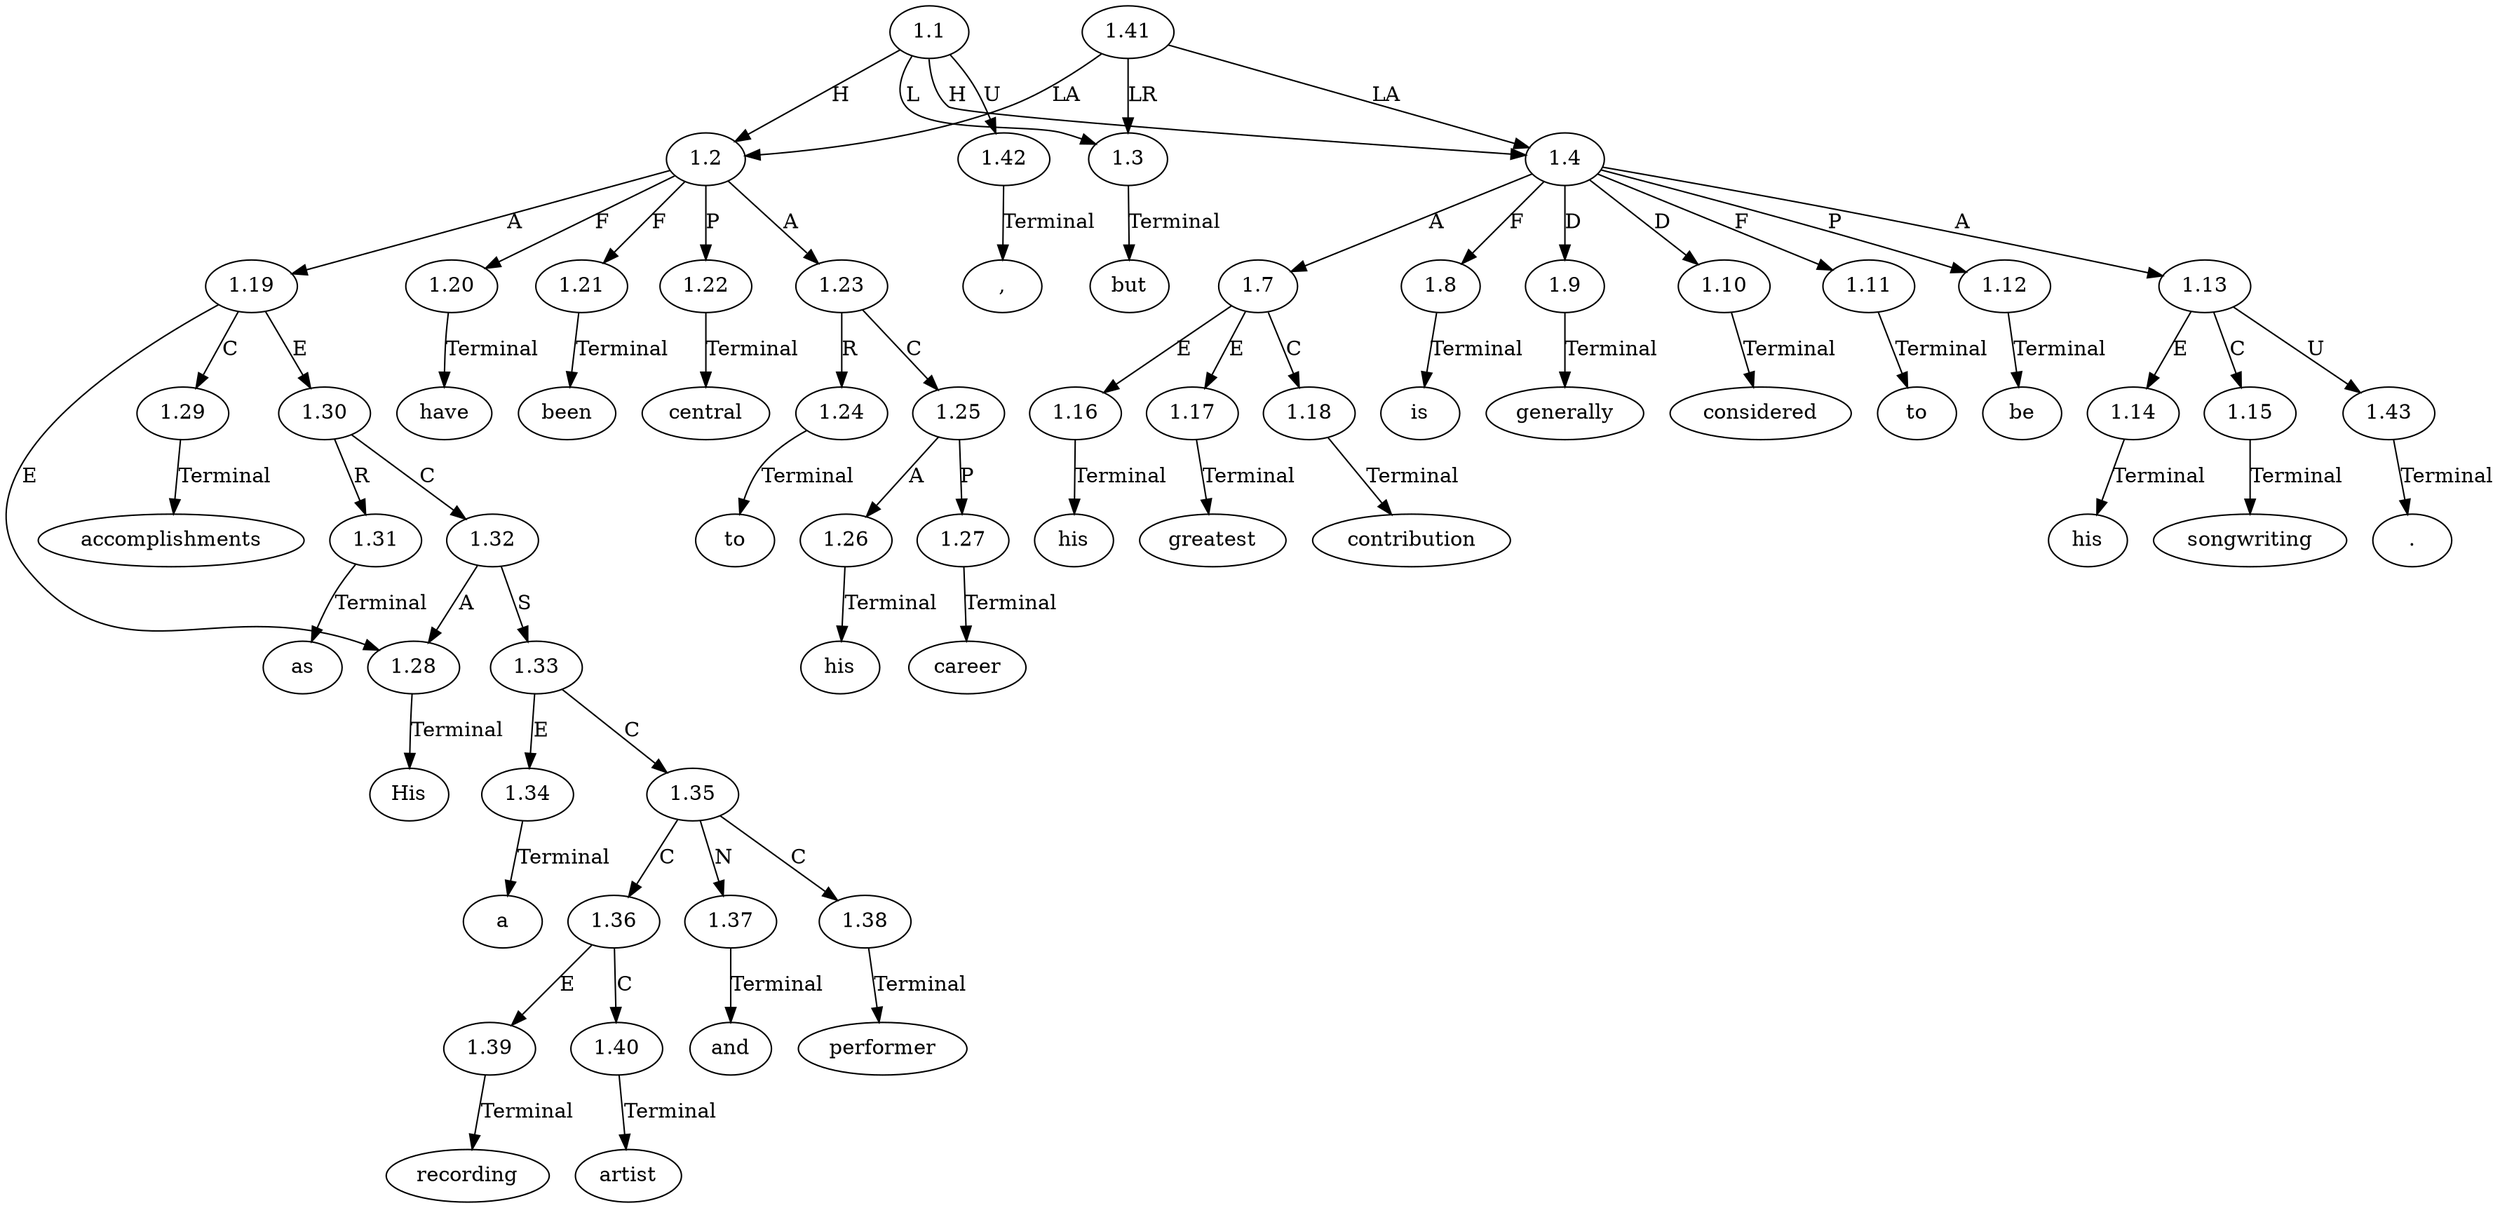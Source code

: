 // Graph
digraph {
	0.1 [label=His ordering=out]
	0.10 [label=been ordering=out]
	0.11 [label=central ordering=out]
	0.12 [label=to ordering=out]
	0.13 [label=his ordering=out]
	0.14 [label=career ordering=out]
	0.15 [label="," ordering=out]
	0.16 [label=but ordering=out]
	0.17 [label=his ordering=out]
	0.18 [label=greatest ordering=out]
	0.19 [label=contribution ordering=out]
	0.2 [label=accomplishments ordering=out]
	0.20 [label=is ordering=out]
	0.21 [label=generally ordering=out]
	0.22 [label=considered ordering=out]
	0.23 [label=to ordering=out]
	0.24 [label=be ordering=out]
	0.25 [label=his ordering=out]
	0.26 [label=songwriting ordering=out]
	0.27 [label="." ordering=out]
	0.3 [label=as ordering=out]
	0.4 [label=a ordering=out]
	0.5 [label=recording ordering=out]
	0.6 [label=artist ordering=out]
	0.7 [label=and ordering=out]
	0.8 [label=performer ordering=out]
	0.9 [label=have ordering=out]
	1.1 [label=1.1 ordering=out]
	1.2 [label=1.2 ordering=out]
	1.3 [label=1.3 ordering=out]
	1.4 [label=1.4 ordering=out]
	1.7 [label=1.7 ordering=out]
	1.8 [label=1.8 ordering=out]
	1.9 [label=1.9 ordering=out]
	1.10 [label=1.10 ordering=out]
	1.11 [label=1.11 ordering=out]
	1.12 [label=1.12 ordering=out]
	1.13 [label=1.13 ordering=out]
	1.14 [label=1.14 ordering=out]
	1.15 [label=1.15 ordering=out]
	1.16 [label=1.16 ordering=out]
	1.17 [label=1.17 ordering=out]
	1.18 [label=1.18 ordering=out]
	1.19 [label=1.19 ordering=out]
	1.20 [label=1.20 ordering=out]
	1.21 [label=1.21 ordering=out]
	1.22 [label=1.22 ordering=out]
	1.23 [label=1.23 ordering=out]
	1.24 [label=1.24 ordering=out]
	1.25 [label=1.25 ordering=out]
	1.26 [label=1.26 ordering=out]
	1.27 [label=1.27 ordering=out]
	1.28 [label=1.28 ordering=out]
	1.29 [label=1.29 ordering=out]
	1.30 [label=1.30 ordering=out]
	1.31 [label=1.31 ordering=out]
	1.32 [label=1.32 ordering=out]
	1.33 [label=1.33 ordering=out]
	1.34 [label=1.34 ordering=out]
	1.35 [label=1.35 ordering=out]
	1.36 [label=1.36 ordering=out]
	1.37 [label=1.37 ordering=out]
	1.38 [label=1.38 ordering=out]
	1.39 [label=1.39 ordering=out]
	1.40 [label=1.40 ordering=out]
	1.41 [label=1.41 ordering=out]
	1.42 [label=1.42 ordering=out]
	1.43 [label=1.43 ordering=out]
	1.1 -> 1.2 [label=H ordering=out]
	1.1 -> 1.3 [label=L ordering=out]
	1.1 -> 1.4 [label=H ordering=out]
	1.1 -> 1.42 [label=U ordering=out]
	1.2 -> 1.19 [label=A ordering=out]
	1.2 -> 1.20 [label=F ordering=out]
	1.2 -> 1.21 [label=F ordering=out]
	1.2 -> 1.22 [label=P ordering=out]
	1.2 -> 1.23 [label=A ordering=out]
	1.3 -> 0.16 [label=Terminal ordering=out]
	1.4 -> 1.7 [label=A ordering=out]
	1.4 -> 1.8 [label=F ordering=out]
	1.4 -> 1.9 [label=D ordering=out]
	1.4 -> 1.10 [label=D ordering=out]
	1.4 -> 1.11 [label=F ordering=out]
	1.4 -> 1.12 [label=P ordering=out]
	1.4 -> 1.13 [label=A ordering=out]
	1.7 -> 1.16 [label=E ordering=out]
	1.7 -> 1.17 [label=E ordering=out]
	1.7 -> 1.18 [label=C ordering=out]
	1.8 -> 0.20 [label=Terminal ordering=out]
	1.9 -> 0.21 [label=Terminal ordering=out]
	1.10 -> 0.22 [label=Terminal ordering=out]
	1.11 -> 0.23 [label=Terminal ordering=out]
	1.12 -> 0.24 [label=Terminal ordering=out]
	1.13 -> 1.14 [label=E ordering=out]
	1.13 -> 1.15 [label=C ordering=out]
	1.13 -> 1.43 [label=U ordering=out]
	1.14 -> 0.25 [label=Terminal ordering=out]
	1.15 -> 0.26 [label=Terminal ordering=out]
	1.16 -> 0.17 [label=Terminal ordering=out]
	1.17 -> 0.18 [label=Terminal ordering=out]
	1.18 -> 0.19 [label=Terminal ordering=out]
	1.19 -> 1.28 [label=E ordering=out]
	1.19 -> 1.29 [label=C ordering=out]
	1.19 -> 1.30 [label=E ordering=out]
	1.20 -> 0.9 [label=Terminal ordering=out]
	1.21 -> 0.10 [label=Terminal ordering=out]
	1.22 -> 0.11 [label=Terminal ordering=out]
	1.23 -> 1.24 [label=R ordering=out]
	1.23 -> 1.25 [label=C ordering=out]
	1.24 -> 0.12 [label=Terminal ordering=out]
	1.25 -> 1.26 [label=A ordering=out]
	1.25 -> 1.27 [label=P ordering=out]
	1.26 -> 0.13 [label=Terminal ordering=out]
	1.27 -> 0.14 [label=Terminal ordering=out]
	1.28 -> 0.1 [label=Terminal ordering=out]
	1.29 -> 0.2 [label=Terminal ordering=out]
	1.30 -> 1.31 [label=R ordering=out]
	1.30 -> 1.32 [label=C ordering=out]
	1.31 -> 0.3 [label=Terminal ordering=out]
	1.32 -> 1.28 [label=A ordering=out]
	1.32 -> 1.33 [label=S ordering=out]
	1.33 -> 1.34 [label=E ordering=out]
	1.33 -> 1.35 [label=C ordering=out]
	1.34 -> 0.4 [label=Terminal ordering=out]
	1.35 -> 1.36 [label=C ordering=out]
	1.35 -> 1.37 [label=N ordering=out]
	1.35 -> 1.38 [label=C ordering=out]
	1.36 -> 1.39 [label=E ordering=out]
	1.36 -> 1.40 [label=C ordering=out]
	1.37 -> 0.7 [label=Terminal ordering=out]
	1.38 -> 0.8 [label=Terminal ordering=out]
	1.39 -> 0.5 [label=Terminal ordering=out]
	1.40 -> 0.6 [label=Terminal ordering=out]
	1.41 -> 1.2 [label=LA ordering=out]
	1.41 -> 1.3 [label=LR ordering=out]
	1.41 -> 1.4 [label=LA ordering=out]
	1.42 -> 0.15 [label=Terminal ordering=out]
	1.43 -> 0.27 [label=Terminal ordering=out]
}
